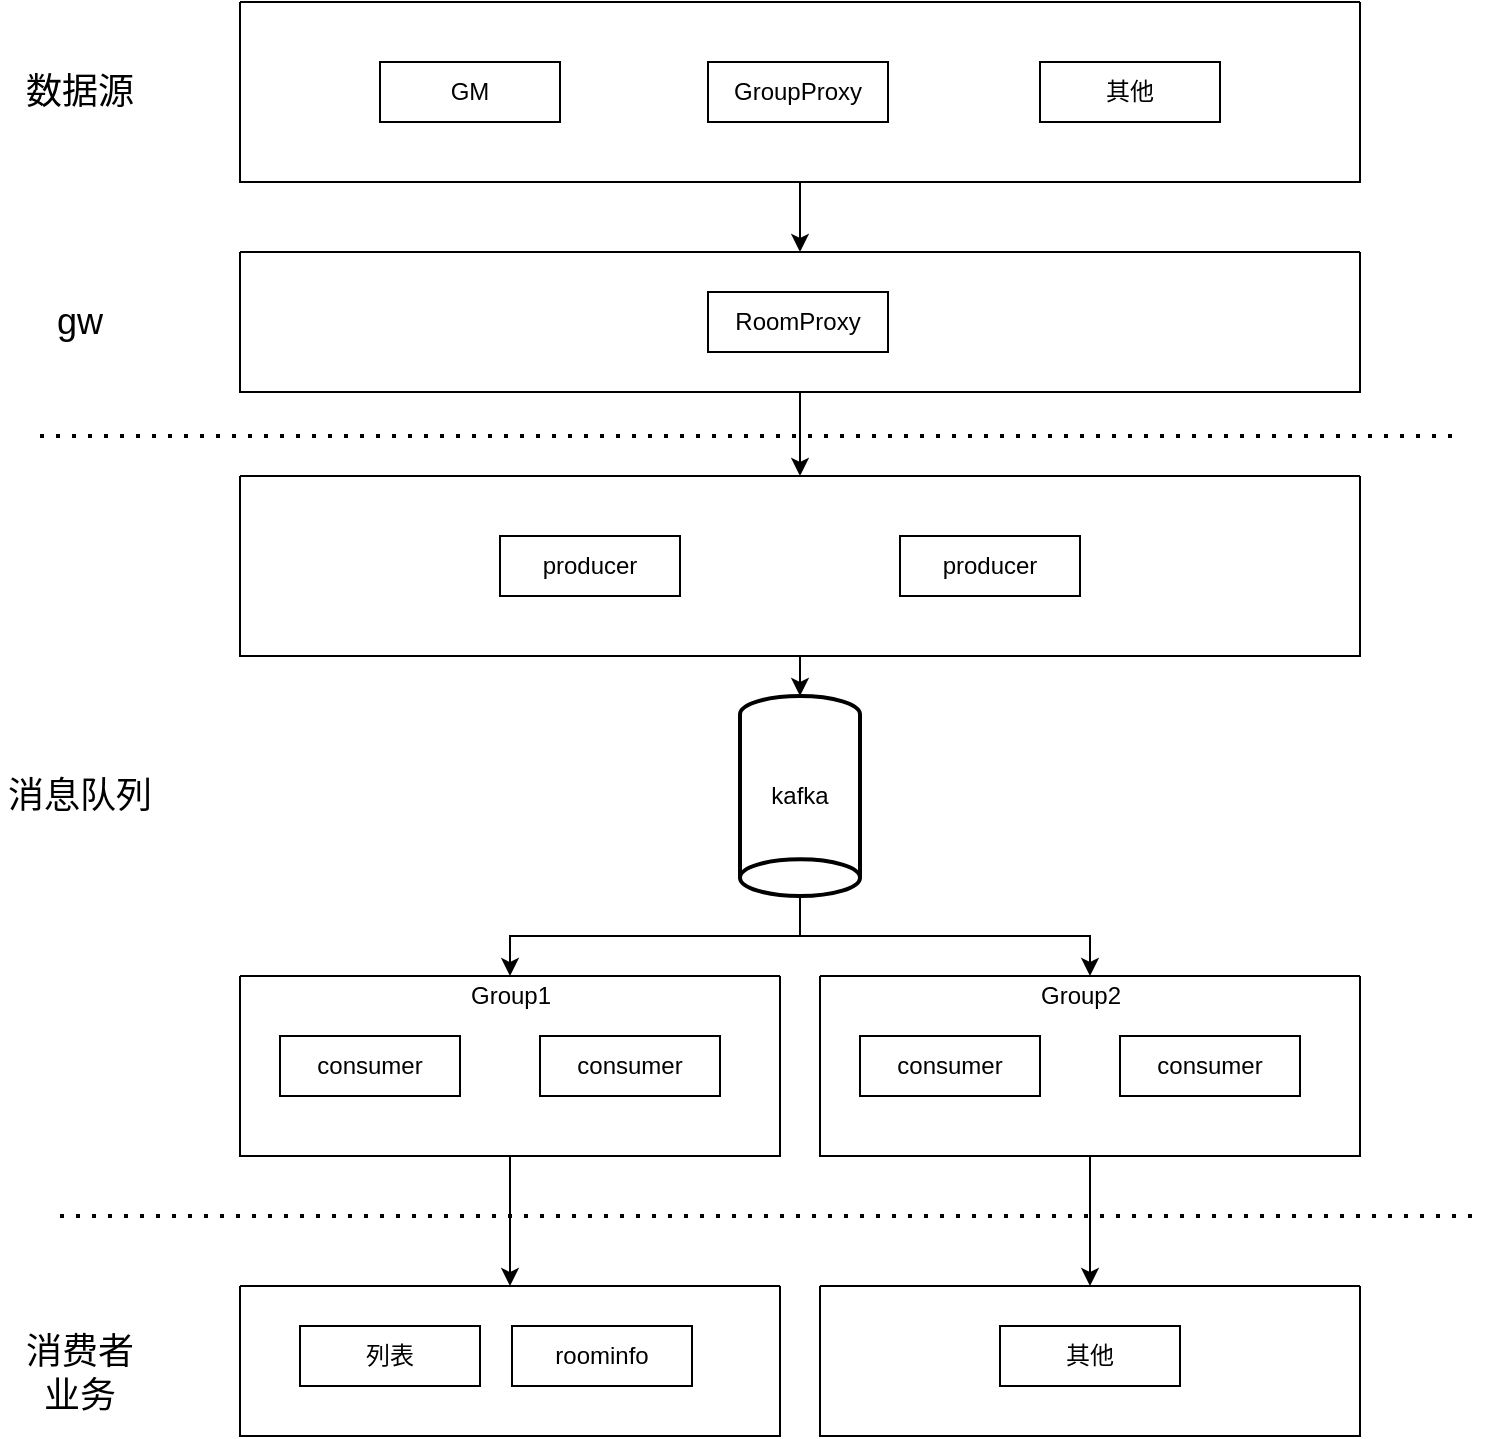 <mxfile version="16.5.6" type="github">
  <diagram id="gsZYS-V4wySIiN6geGYU" name="Page-1">
    <mxGraphModel dx="1422" dy="771" grid="1" gridSize="10" guides="1" tooltips="1" connect="1" arrows="1" fold="1" page="1" pageScale="1" pageWidth="827" pageHeight="1169" math="0" shadow="0">
      <root>
        <mxCell id="0" />
        <mxCell id="1" parent="0" />
        <mxCell id="m6_ld3KDYOjiRSKoo81R-40" style="edgeStyle=orthogonalEdgeStyle;rounded=0;orthogonalLoop=1;jettySize=auto;html=1;exitX=0.5;exitY=1;exitDx=0;exitDy=0;entryX=0.5;entryY=0;entryDx=0;entryDy=0;" edge="1" parent="1" source="m6_ld3KDYOjiRSKoo81R-1" target="m6_ld3KDYOjiRSKoo81R-35">
          <mxGeometry relative="1" as="geometry" />
        </mxCell>
        <mxCell id="m6_ld3KDYOjiRSKoo81R-1" value="" style="swimlane;startSize=0;" vertex="1" parent="1">
          <mxGeometry x="180" y="100" width="560" height="90" as="geometry" />
        </mxCell>
        <mxCell id="m6_ld3KDYOjiRSKoo81R-2" value="GM" style="rounded=0;whiteSpace=wrap;html=1;" vertex="1" parent="m6_ld3KDYOjiRSKoo81R-1">
          <mxGeometry x="70" y="30" width="90" height="30" as="geometry" />
        </mxCell>
        <mxCell id="m6_ld3KDYOjiRSKoo81R-3" value="GroupProxy" style="rounded=0;whiteSpace=wrap;html=1;" vertex="1" parent="m6_ld3KDYOjiRSKoo81R-1">
          <mxGeometry x="234" y="30" width="90" height="30" as="geometry" />
        </mxCell>
        <mxCell id="m6_ld3KDYOjiRSKoo81R-4" value="其他" style="rounded=0;whiteSpace=wrap;html=1;" vertex="1" parent="m6_ld3KDYOjiRSKoo81R-1">
          <mxGeometry x="400" y="30" width="90" height="30" as="geometry" />
        </mxCell>
        <mxCell id="m6_ld3KDYOjiRSKoo81R-29" style="edgeStyle=orthogonalEdgeStyle;rounded=0;orthogonalLoop=1;jettySize=auto;html=1;exitX=0.5;exitY=1;exitDx=0;exitDy=0;" edge="1" parent="1" source="m6_ld3KDYOjiRSKoo81R-5" target="m6_ld3KDYOjiRSKoo81R-22">
          <mxGeometry relative="1" as="geometry" />
        </mxCell>
        <mxCell id="m6_ld3KDYOjiRSKoo81R-5" value="" style="swimlane;startSize=0;" vertex="1" parent="1">
          <mxGeometry x="180" y="587" width="270" height="90" as="geometry" />
        </mxCell>
        <mxCell id="m6_ld3KDYOjiRSKoo81R-7" value="consumer" style="rounded=0;whiteSpace=wrap;html=1;" vertex="1" parent="m6_ld3KDYOjiRSKoo81R-5">
          <mxGeometry x="20" y="30" width="90" height="30" as="geometry" />
        </mxCell>
        <mxCell id="m6_ld3KDYOjiRSKoo81R-13" value="consumer" style="rounded=0;whiteSpace=wrap;html=1;" vertex="1" parent="m6_ld3KDYOjiRSKoo81R-5">
          <mxGeometry x="150" y="30" width="90" height="30" as="geometry" />
        </mxCell>
        <mxCell id="m6_ld3KDYOjiRSKoo81R-31" value="Group1" style="text;html=1;align=center;verticalAlign=middle;resizable=0;points=[];autosize=1;strokeColor=none;fillColor=none;" vertex="1" parent="m6_ld3KDYOjiRSKoo81R-5">
          <mxGeometry x="105" width="60" height="20" as="geometry" />
        </mxCell>
        <mxCell id="m6_ld3KDYOjiRSKoo81R-12" style="edgeStyle=orthogonalEdgeStyle;rounded=0;orthogonalLoop=1;jettySize=auto;html=1;exitX=0.5;exitY=1;exitDx=0;exitDy=0;entryX=0;entryY=0.5;entryDx=0;entryDy=0;entryPerimeter=0;" edge="1" parent="1" source="m6_ld3KDYOjiRSKoo81R-9" target="m6_ld3KDYOjiRSKoo81R-11">
          <mxGeometry relative="1" as="geometry" />
        </mxCell>
        <mxCell id="m6_ld3KDYOjiRSKoo81R-9" value="" style="swimlane;startSize=0;" vertex="1" parent="1">
          <mxGeometry x="180" y="337" width="560" height="90" as="geometry" />
        </mxCell>
        <mxCell id="m6_ld3KDYOjiRSKoo81R-10" value="producer" style="rounded=0;whiteSpace=wrap;html=1;" vertex="1" parent="m6_ld3KDYOjiRSKoo81R-9">
          <mxGeometry x="130" y="30" width="90" height="30" as="geometry" />
        </mxCell>
        <mxCell id="m6_ld3KDYOjiRSKoo81R-20" value="producer" style="rounded=0;whiteSpace=wrap;html=1;" vertex="1" parent="m6_ld3KDYOjiRSKoo81R-9">
          <mxGeometry x="330" y="30" width="90" height="30" as="geometry" />
        </mxCell>
        <mxCell id="m6_ld3KDYOjiRSKoo81R-17" style="edgeStyle=orthogonalEdgeStyle;rounded=0;orthogonalLoop=1;jettySize=auto;html=1;exitX=1;exitY=0.5;exitDx=0;exitDy=0;exitPerimeter=0;entryX=0.5;entryY=0;entryDx=0;entryDy=0;" edge="1" parent="1" source="m6_ld3KDYOjiRSKoo81R-11" target="m6_ld3KDYOjiRSKoo81R-5">
          <mxGeometry relative="1" as="geometry" />
        </mxCell>
        <mxCell id="m6_ld3KDYOjiRSKoo81R-19" style="edgeStyle=orthogonalEdgeStyle;rounded=0;orthogonalLoop=1;jettySize=auto;html=1;exitX=1;exitY=0.5;exitDx=0;exitDy=0;exitPerimeter=0;" edge="1" parent="1" source="m6_ld3KDYOjiRSKoo81R-11" target="m6_ld3KDYOjiRSKoo81R-14">
          <mxGeometry relative="1" as="geometry" />
        </mxCell>
        <mxCell id="m6_ld3KDYOjiRSKoo81R-11" value="kafka" style="strokeWidth=2;html=1;shape=mxgraph.flowchart.direct_data;whiteSpace=wrap;direction=south;" vertex="1" parent="1">
          <mxGeometry x="430" y="447" width="60" height="100" as="geometry" />
        </mxCell>
        <mxCell id="m6_ld3KDYOjiRSKoo81R-30" style="edgeStyle=orthogonalEdgeStyle;rounded=0;orthogonalLoop=1;jettySize=auto;html=1;exitX=0.5;exitY=1;exitDx=0;exitDy=0;entryX=0.5;entryY=0;entryDx=0;entryDy=0;" edge="1" parent="1" source="m6_ld3KDYOjiRSKoo81R-14" target="m6_ld3KDYOjiRSKoo81R-26">
          <mxGeometry relative="1" as="geometry" />
        </mxCell>
        <mxCell id="m6_ld3KDYOjiRSKoo81R-14" value="" style="swimlane;startSize=0;" vertex="1" parent="1">
          <mxGeometry x="470" y="587" width="270" height="90" as="geometry" />
        </mxCell>
        <mxCell id="m6_ld3KDYOjiRSKoo81R-15" value="consumer" style="rounded=0;whiteSpace=wrap;html=1;" vertex="1" parent="m6_ld3KDYOjiRSKoo81R-14">
          <mxGeometry x="20" y="30" width="90" height="30" as="geometry" />
        </mxCell>
        <mxCell id="m6_ld3KDYOjiRSKoo81R-16" value="consumer" style="rounded=0;whiteSpace=wrap;html=1;" vertex="1" parent="m6_ld3KDYOjiRSKoo81R-14">
          <mxGeometry x="150" y="30" width="90" height="30" as="geometry" />
        </mxCell>
        <mxCell id="m6_ld3KDYOjiRSKoo81R-21" value="" style="endArrow=none;dashed=1;html=1;dashPattern=1 3;strokeWidth=2;rounded=0;" edge="1" parent="1">
          <mxGeometry width="50" height="50" relative="1" as="geometry">
            <mxPoint x="80" y="317" as="sourcePoint" />
            <mxPoint x="790" y="317" as="targetPoint" />
          </mxGeometry>
        </mxCell>
        <mxCell id="m6_ld3KDYOjiRSKoo81R-22" value="" style="swimlane;startSize=0;" vertex="1" parent="1">
          <mxGeometry x="180" y="742" width="270" height="75" as="geometry" />
        </mxCell>
        <mxCell id="m6_ld3KDYOjiRSKoo81R-23" value="列表" style="rounded=0;whiteSpace=wrap;html=1;" vertex="1" parent="m6_ld3KDYOjiRSKoo81R-22">
          <mxGeometry x="30" y="20" width="90" height="30" as="geometry" />
        </mxCell>
        <mxCell id="m6_ld3KDYOjiRSKoo81R-24" value="roominfo" style="rounded=0;whiteSpace=wrap;html=1;" vertex="1" parent="m6_ld3KDYOjiRSKoo81R-22">
          <mxGeometry x="136" y="20" width="90" height="30" as="geometry" />
        </mxCell>
        <mxCell id="m6_ld3KDYOjiRSKoo81R-26" value="" style="swimlane;startSize=0;" vertex="1" parent="1">
          <mxGeometry x="470" y="742" width="270" height="75" as="geometry" />
        </mxCell>
        <mxCell id="m6_ld3KDYOjiRSKoo81R-25" value="其他" style="rounded=0;whiteSpace=wrap;html=1;" vertex="1" parent="m6_ld3KDYOjiRSKoo81R-26">
          <mxGeometry x="90" y="20" width="90" height="30" as="geometry" />
        </mxCell>
        <mxCell id="m6_ld3KDYOjiRSKoo81R-32" value="Group2" style="text;html=1;align=center;verticalAlign=middle;resizable=0;points=[];autosize=1;strokeColor=none;fillColor=none;" vertex="1" parent="1">
          <mxGeometry x="570" y="587" width="60" height="20" as="geometry" />
        </mxCell>
        <mxCell id="m6_ld3KDYOjiRSKoo81R-34" value="" style="endArrow=none;dashed=1;html=1;dashPattern=1 3;strokeWidth=2;rounded=0;" edge="1" parent="1">
          <mxGeometry width="50" height="50" relative="1" as="geometry">
            <mxPoint x="90" y="707" as="sourcePoint" />
            <mxPoint x="800" y="707" as="targetPoint" />
          </mxGeometry>
        </mxCell>
        <mxCell id="m6_ld3KDYOjiRSKoo81R-41" style="edgeStyle=orthogonalEdgeStyle;rounded=0;orthogonalLoop=1;jettySize=auto;html=1;exitX=0.5;exitY=1;exitDx=0;exitDy=0;entryX=0.5;entryY=0;entryDx=0;entryDy=0;" edge="1" parent="1" source="m6_ld3KDYOjiRSKoo81R-35" target="m6_ld3KDYOjiRSKoo81R-9">
          <mxGeometry relative="1" as="geometry" />
        </mxCell>
        <mxCell id="m6_ld3KDYOjiRSKoo81R-35" value="" style="swimlane;startSize=0;" vertex="1" parent="1">
          <mxGeometry x="180" y="225" width="560" height="70" as="geometry" />
        </mxCell>
        <mxCell id="m6_ld3KDYOjiRSKoo81R-37" value="RoomProxy" style="rounded=0;whiteSpace=wrap;html=1;" vertex="1" parent="m6_ld3KDYOjiRSKoo81R-35">
          <mxGeometry x="234" y="20" width="90" height="30" as="geometry" />
        </mxCell>
        <mxCell id="m6_ld3KDYOjiRSKoo81R-42" value="&lt;font style=&quot;font-size: 18px&quot;&gt;数据源&lt;/font&gt;" style="text;html=1;strokeColor=none;fillColor=none;align=center;verticalAlign=middle;whiteSpace=wrap;rounded=0;" vertex="1" parent="1">
          <mxGeometry x="70" y="130" width="60" height="30" as="geometry" />
        </mxCell>
        <mxCell id="m6_ld3KDYOjiRSKoo81R-43" value="&lt;font style=&quot;font-size: 18px&quot;&gt;gw&lt;/font&gt;" style="text;html=1;strokeColor=none;fillColor=none;align=center;verticalAlign=middle;whiteSpace=wrap;rounded=0;" vertex="1" parent="1">
          <mxGeometry x="70" y="245" width="60" height="30" as="geometry" />
        </mxCell>
        <mxCell id="m6_ld3KDYOjiRSKoo81R-44" value="&lt;font style=&quot;font-size: 18px&quot;&gt;消息队列&lt;/font&gt;" style="text;html=1;strokeColor=none;fillColor=none;align=center;verticalAlign=middle;whiteSpace=wrap;rounded=0;" vertex="1" parent="1">
          <mxGeometry x="60" y="481" width="80" height="32" as="geometry" />
        </mxCell>
        <mxCell id="m6_ld3KDYOjiRSKoo81R-45" value="&lt;font style=&quot;font-size: 18px&quot;&gt;消费者&lt;br&gt;业务&lt;br&gt;&lt;/font&gt;" style="text;html=1;strokeColor=none;fillColor=none;align=center;verticalAlign=middle;whiteSpace=wrap;rounded=0;" vertex="1" parent="1">
          <mxGeometry x="60" y="770" width="80" height="32" as="geometry" />
        </mxCell>
      </root>
    </mxGraphModel>
  </diagram>
</mxfile>
